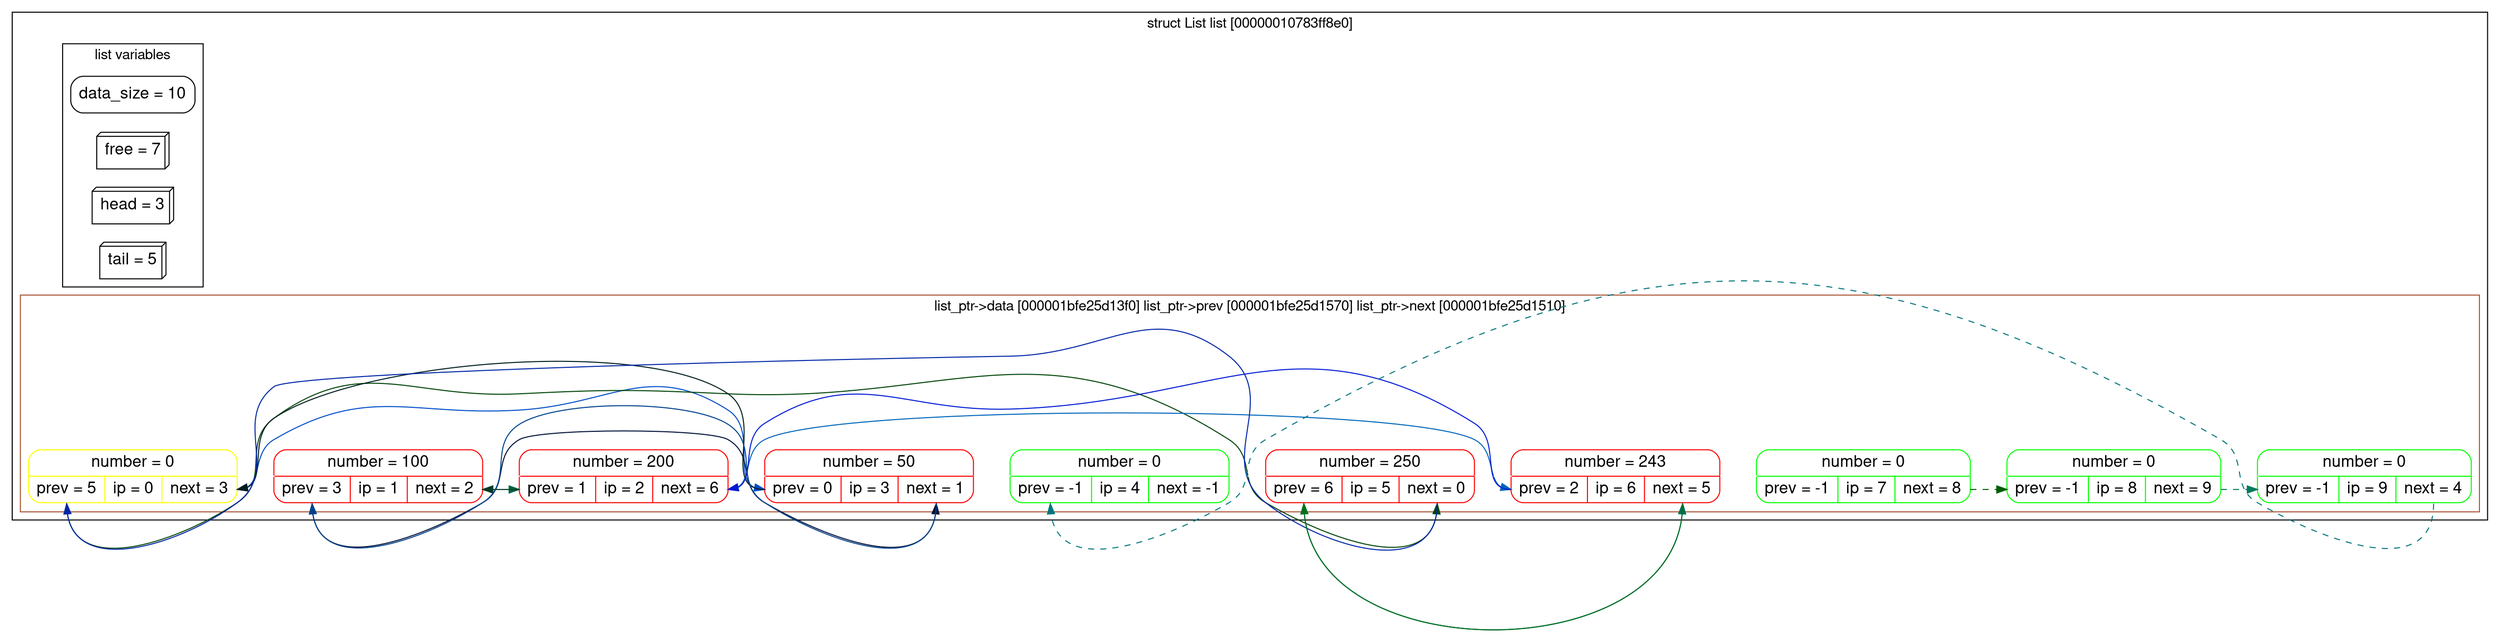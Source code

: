 digraph G {
rankdir = "LR";
subgraph cluster0 {
label = "struct List list [00000010783ff8e0]";fontname="Helvetica,Arial,sans-serif";
node [fontname="Helvetica,Arial,sans-serif" fontsize = "16" ];
edge [fontname="Helvetica,Arial,sans-serif"];
subgraph cluster1 {
rankdir = "TB";
label = "list variables"data_size [shape="Mrecord", label ="data_size = 10"]
free [shape=box3d, label="free = 7"];
head [shape=box3d, label="head = 3"];
tail [shape=box3d, label="tail = 5"];
}
subgraph cluster2 {
color = "#AA5533"label = "list_ptr->data [000001bfe25d13f0] list_ptr->prev [000001bfe25d1570] list_ptr->next [000001bfe25d1510]";"node0" [ label = " <f1> number =      0 | {<f0> prev = 5 | <f4> ip = 0 | <f2> next  = 3 }" shape = "Mrecord", color="Yellow"];
"node1" [ label = " <f1> number =    100 | {<f0> prev = 3 | <f4> ip = 1 | <f2> next  = 2 }" shape = "Mrecord", color="Red"];
"node2" [ label = " <f1> number =    200 | {<f0> prev = 1 | <f4> ip = 2 | <f2> next  = 6 }" shape = "Mrecord", color="Red"];
"node3" [ label = " <f1> number =     50 | {<f0> prev = 0 | <f4> ip = 3 | <f2> next  = 1 }" shape = "Mrecord", color="Red"];
"node4" [ label = " <f1> number =      0 | {<f0> prev = -1 | <f4> ip = 4 | <f2> next  = -1 }" shape = "Mrecord", color="Green"];
"node5" [ label = " <f1> number =    250 | {<f0> prev = 6 | <f4> ip = 5 | <f2> next  = 0 }" shape = "Mrecord", color="Red"];
"node6" [ label = " <f1> number =    243 | {<f0> prev = 2 | <f4> ip = 6 | <f2> next  = 5 }" shape = "Mrecord", color="Red"];
"node7" [ label = " <f1> number =      0 | {<f0> prev = -1 | <f4> ip = 7 | <f2> next  = 8 }" shape = "Mrecord", color="Green"];
"node8" [ label = " <f1> number =      0 | {<f0> prev = -1 | <f4> ip = 8 | <f2> next  = 9 }" shape = "Mrecord", color="Green"];
"node9" [ label = " <f1> number =      0 | {<f0> prev = -1 | <f4> ip = 9 | <f2> next  = 4 }" shape = "Mrecord", color="Green"];
node0->node1->node2->node3->node4->node5->node6->node7->node8->node9[weight = 10000, color = "White"]
"node0":f2 -> "node3":f0 [id = 20, color="#004DC8", constraint = false, splines = polyline];
"node1":f2 -> "node2":f0 [id = 21, color="#006443", constraint = false, splines = polyline];
"node2":f2 -> "node6":f0 [id = 22, color="#0066BB", constraint = false, splines = polyline];
"node3":f2 -> "node1":f0 [id = 23, color="#00428B", constraint = false, splines = polyline];
"node5":f2 -> "node0":f0 [id = 25, color="#0026A6", constraint = false, splines = polyline];
"node6":f2 -> "node5":f0 [id = 26, color="#00701F", constraint = false, splines = polyline];
"node7":f2 -> "node8":f0 [id = 27, color="#005D03", style="dashed", constraint = false, splines = polyline];
"node8":f2 -> "node9":f0 [id = 28, color="#007A5A", style="dashed", constraint = false, splines = polyline];
"node9":f2 -> "node4":f0 [id = 29, color="#00767D", style="dashed", constraint = false, splines = polyline];
"node0":f0 -> "node5":f2 [id = 30, color="#004509", constraint = false, splines = none];
"node1":f0 -> "node3":f2 [id = 31, color="#001238", constraint = false, splines = none];
"node2":f0 -> "node1":f2 [id = 32, color="#003B25", constraint = false, splines = none];
"node3":f0 -> "node0":f2 [id = 33, color="#001E1F", constraint = false, splines = none];
"node5":f0 -> "node6":f2 [id = 35, color="#006E5D", constraint = false, splines = none];
"node6":f0 -> "node2":f2 [id = 36, color="#001AD4", constraint = false, splines = none];
} } }

